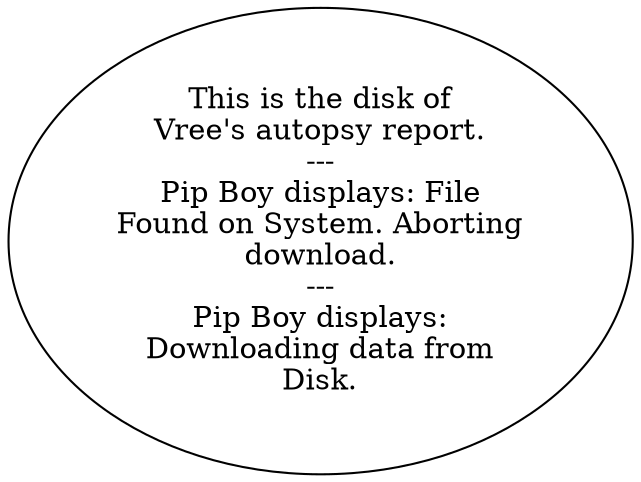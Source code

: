 digraph VREEDISK {
  "start" [style=filled       fillcolor="#FFFFFF"       color="#000000"]
  "start" [label="This is the disk of\nVree's autopsy report.\n---\nPip Boy displays: File\nFound on System. Aborting\ndownload.\n---\nPip Boy displays:\nDownloading data from\nDisk."]
}